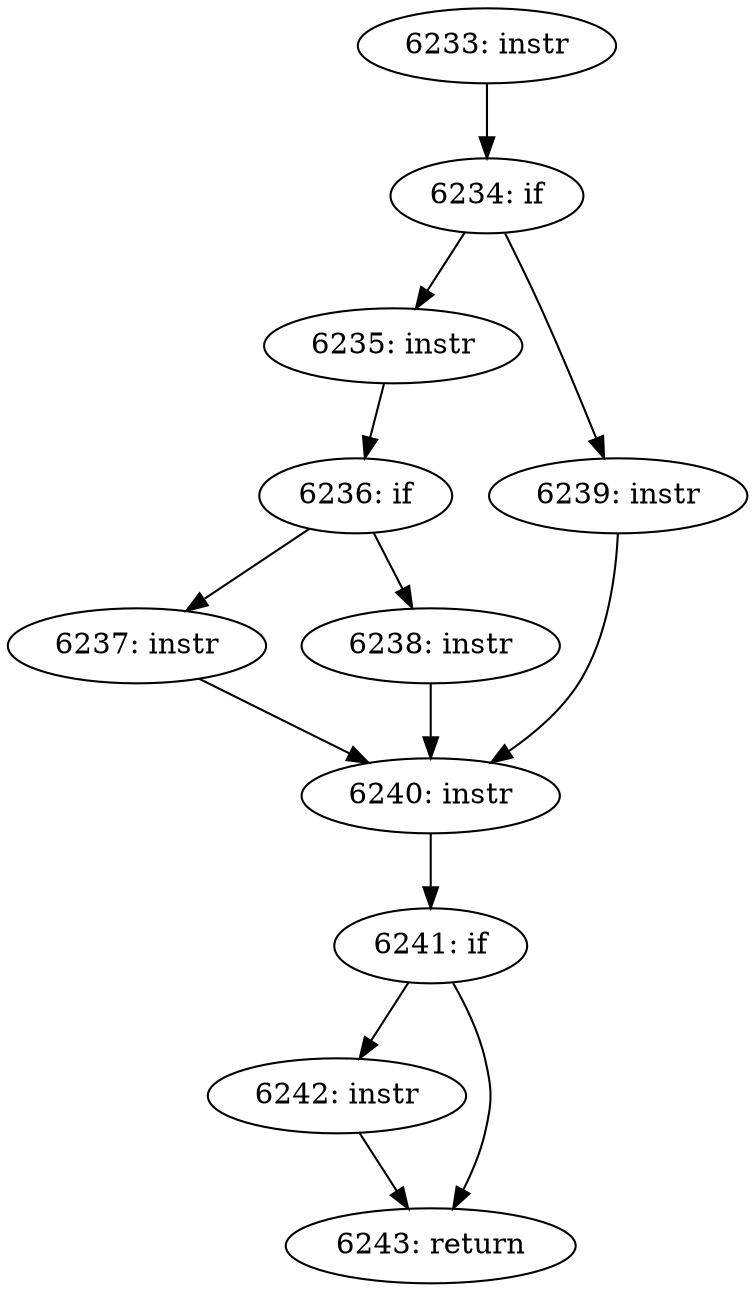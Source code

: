 digraph CFG_tcp_queue_rcv {
6233 [label="6233: instr"]
	6233 -> 6234
6234 [label="6234: if"]
	6234 -> 6235
	6234 -> 6239
6235 [label="6235: instr"]
	6235 -> 6236
6236 [label="6236: if"]
	6236 -> 6237
	6236 -> 6238
6237 [label="6237: instr"]
	6237 -> 6240
6238 [label="6238: instr"]
	6238 -> 6240
6239 [label="6239: instr"]
	6239 -> 6240
6240 [label="6240: instr"]
	6240 -> 6241
6241 [label="6241: if"]
	6241 -> 6242
	6241 -> 6243
6242 [label="6242: instr"]
	6242 -> 6243
6243 [label="6243: return"]
	
}
